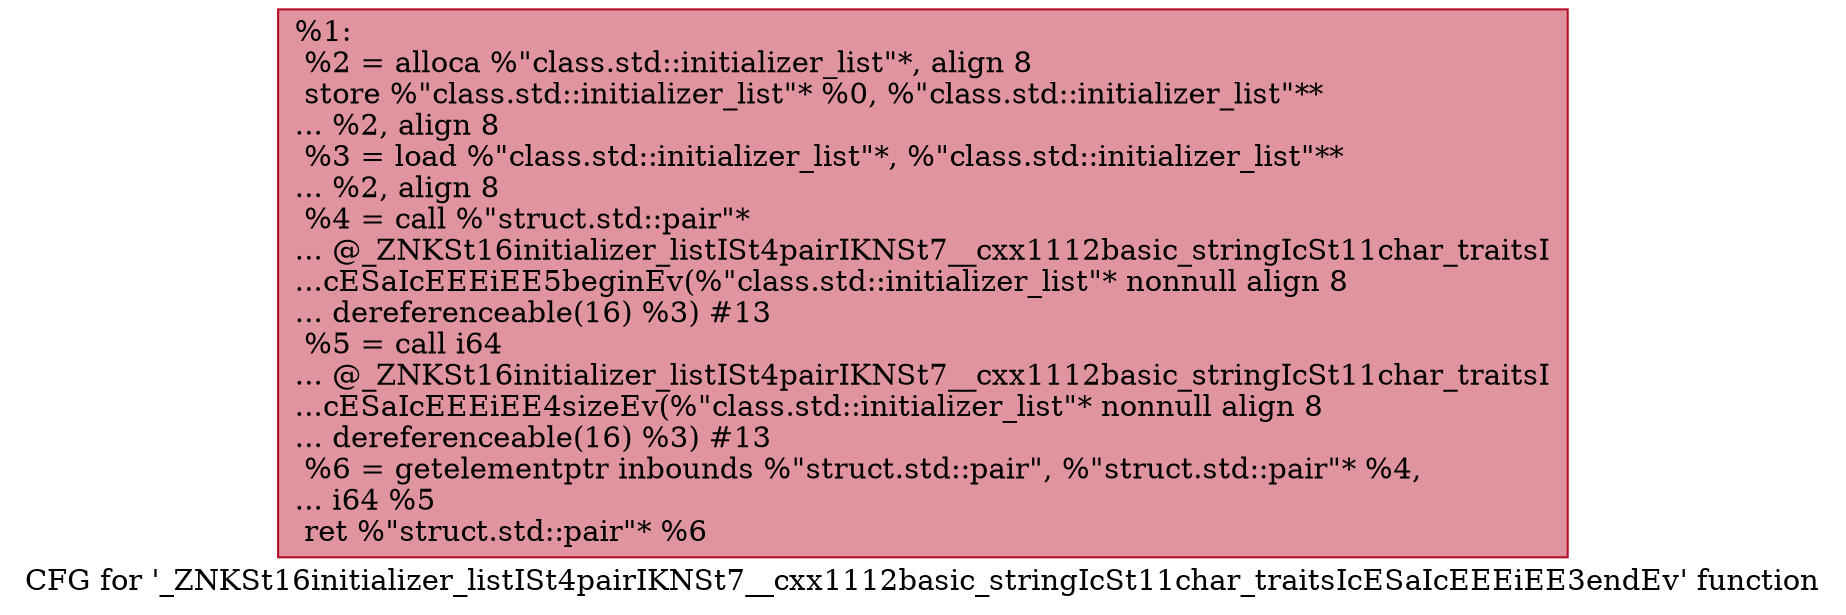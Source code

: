 digraph "CFG for '_ZNKSt16initializer_listISt4pairIKNSt7__cxx1112basic_stringIcSt11char_traitsIcESaIcEEEiEE3endEv' function" {
	label="CFG for '_ZNKSt16initializer_listISt4pairIKNSt7__cxx1112basic_stringIcSt11char_traitsIcESaIcEEEiEE3endEv' function";

	Node0x55a8467c5e10 [shape=record,color="#b70d28ff", style=filled, fillcolor="#b70d2870",label="{%1:\l  %2 = alloca %\"class.std::initializer_list\"*, align 8\l  store %\"class.std::initializer_list\"* %0, %\"class.std::initializer_list\"**\l... %2, align 8\l  %3 = load %\"class.std::initializer_list\"*, %\"class.std::initializer_list\"**\l... %2, align 8\l  %4 = call %\"struct.std::pair\"*\l... @_ZNKSt16initializer_listISt4pairIKNSt7__cxx1112basic_stringIcSt11char_traitsI\l...cESaIcEEEiEE5beginEv(%\"class.std::initializer_list\"* nonnull align 8\l... dereferenceable(16) %3) #13\l  %5 = call i64\l... @_ZNKSt16initializer_listISt4pairIKNSt7__cxx1112basic_stringIcSt11char_traitsI\l...cESaIcEEEiEE4sizeEv(%\"class.std::initializer_list\"* nonnull align 8\l... dereferenceable(16) %3) #13\l  %6 = getelementptr inbounds %\"struct.std::pair\", %\"struct.std::pair\"* %4,\l... i64 %5\l  ret %\"struct.std::pair\"* %6\l}"];
}
